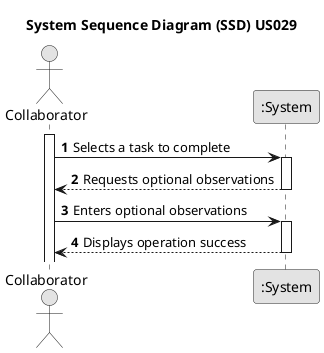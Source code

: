 @startuml
skinparam monochrome true
skinparam packageStyle rectangle
skinparam shadowing false

title System Sequence Diagram (SSD) US029

autonumber

actor "Collaborator" as ACTOR
participant ":System" as SYSTEM

activate ACTOR

ACTOR -> SYSTEM: Selects a task to complete
activate SYSTEM
SYSTEM --> ACTOR: Requests optional observations
deactivate SYSTEM

ACTOR -> SYSTEM: Enters optional observations
activate SYSTEM
SYSTEM --> ACTOR: Displays operation success
deactivate SYSTEM

@enduml
